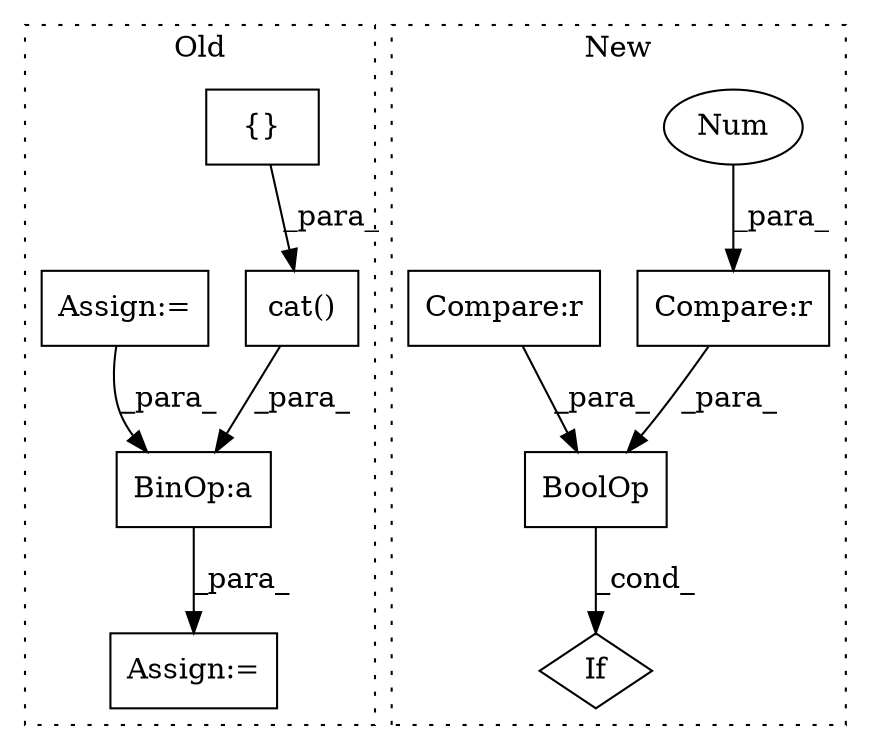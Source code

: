 digraph G {
subgraph cluster0 {
1 [label="cat()" a="75" s="16468,16535" l="19,6" shape="box"];
4 [label="{}" a="59" s="16505,16534" l="1,0" shape="box"];
5 [label="BinOp:a" a="82" s="17296" l="3" shape="box"];
9 [label="Assign:=" a="68" s="16916" l="3" shape="box"];
10 [label="Assign:=" a="68" s="17260" l="3" shape="box"];
label = "Old";
style="dotted";
}
subgraph cluster1 {
2 [label="BoolOp" a="72" s="16967" l="63" shape="box"];
3 [label="If" a="96" s="16964" l="3" shape="diamond"];
6 [label="Compare:r" a="40" s="17024" l="6" shape="box"];
7 [label="Num" a="76" s="17029" l="1" shape="ellipse"];
8 [label="Compare:r" a="40" s="16967" l="53" shape="box"];
label = "New";
style="dotted";
}
1 -> 5 [label="_para_"];
2 -> 3 [label="_cond_"];
4 -> 1 [label="_para_"];
5 -> 10 [label="_para_"];
6 -> 2 [label="_para_"];
7 -> 6 [label="_para_"];
8 -> 2 [label="_para_"];
9 -> 5 [label="_para_"];
}